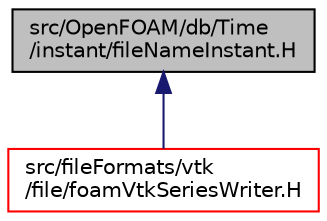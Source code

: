 digraph "src/OpenFOAM/db/Time/instant/fileNameInstant.H"
{
  bgcolor="transparent";
  edge [fontname="Helvetica",fontsize="10",labelfontname="Helvetica",labelfontsize="10"];
  node [fontname="Helvetica",fontsize="10",shape=record];
  Node1 [label="src/OpenFOAM/db/Time\l/instant/fileNameInstant.H",height=0.2,width=0.4,color="black", fillcolor="grey75", style="filled" fontcolor="black"];
  Node1 -> Node2 [dir="back",color="midnightblue",fontsize="10",style="solid",fontname="Helvetica"];
  Node2 [label="src/fileFormats/vtk\l/file/foamVtkSeriesWriter.H",height=0.2,width=0.4,color="red",URL="$foamVtkSeriesWriter_8H.html"];
}
